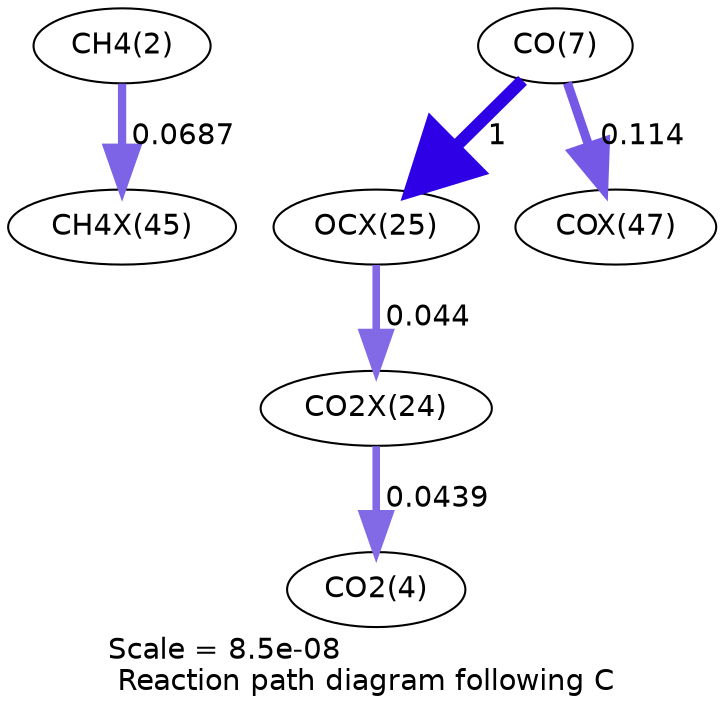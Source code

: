 digraph reaction_paths {
center=1;
s4 -> s100[fontname="Helvetica", penwidth=3.98, arrowsize=1.99, color="0.7, 0.569, 0.9"
, label=" 0.0687"];
s9 -> s96[fontname="Helvetica", penwidth=6, arrowsize=3, color="0.7, 1.5, 0.9"
, label=" 1"];
s9 -> s102[fontname="Helvetica", penwidth=4.36, arrowsize=2.18, color="0.7, 0.614, 0.9"
, label=" 0.114"];
s96 -> s95[fontname="Helvetica", penwidth=3.64, arrowsize=1.82, color="0.7, 0.544, 0.9"
, label=" 0.044"];
s95 -> s6[fontname="Helvetica", penwidth=3.64, arrowsize=1.82, color="0.7, 0.544, 0.9"
, label=" 0.0439"];
s4 [ fontname="Helvetica", label="CH4(2)"];
s6 [ fontname="Helvetica", label="CO2(4)"];
s9 [ fontname="Helvetica", label="CO(7)"];
s95 [ fontname="Helvetica", label="CO2X(24)"];
s96 [ fontname="Helvetica", label="OCX(25)"];
s100 [ fontname="Helvetica", label="CH4X(45)"];
s102 [ fontname="Helvetica", label="COX(47)"];
 label = "Scale = 8.5e-08\l Reaction path diagram following C";
 fontname = "Helvetica";
}
